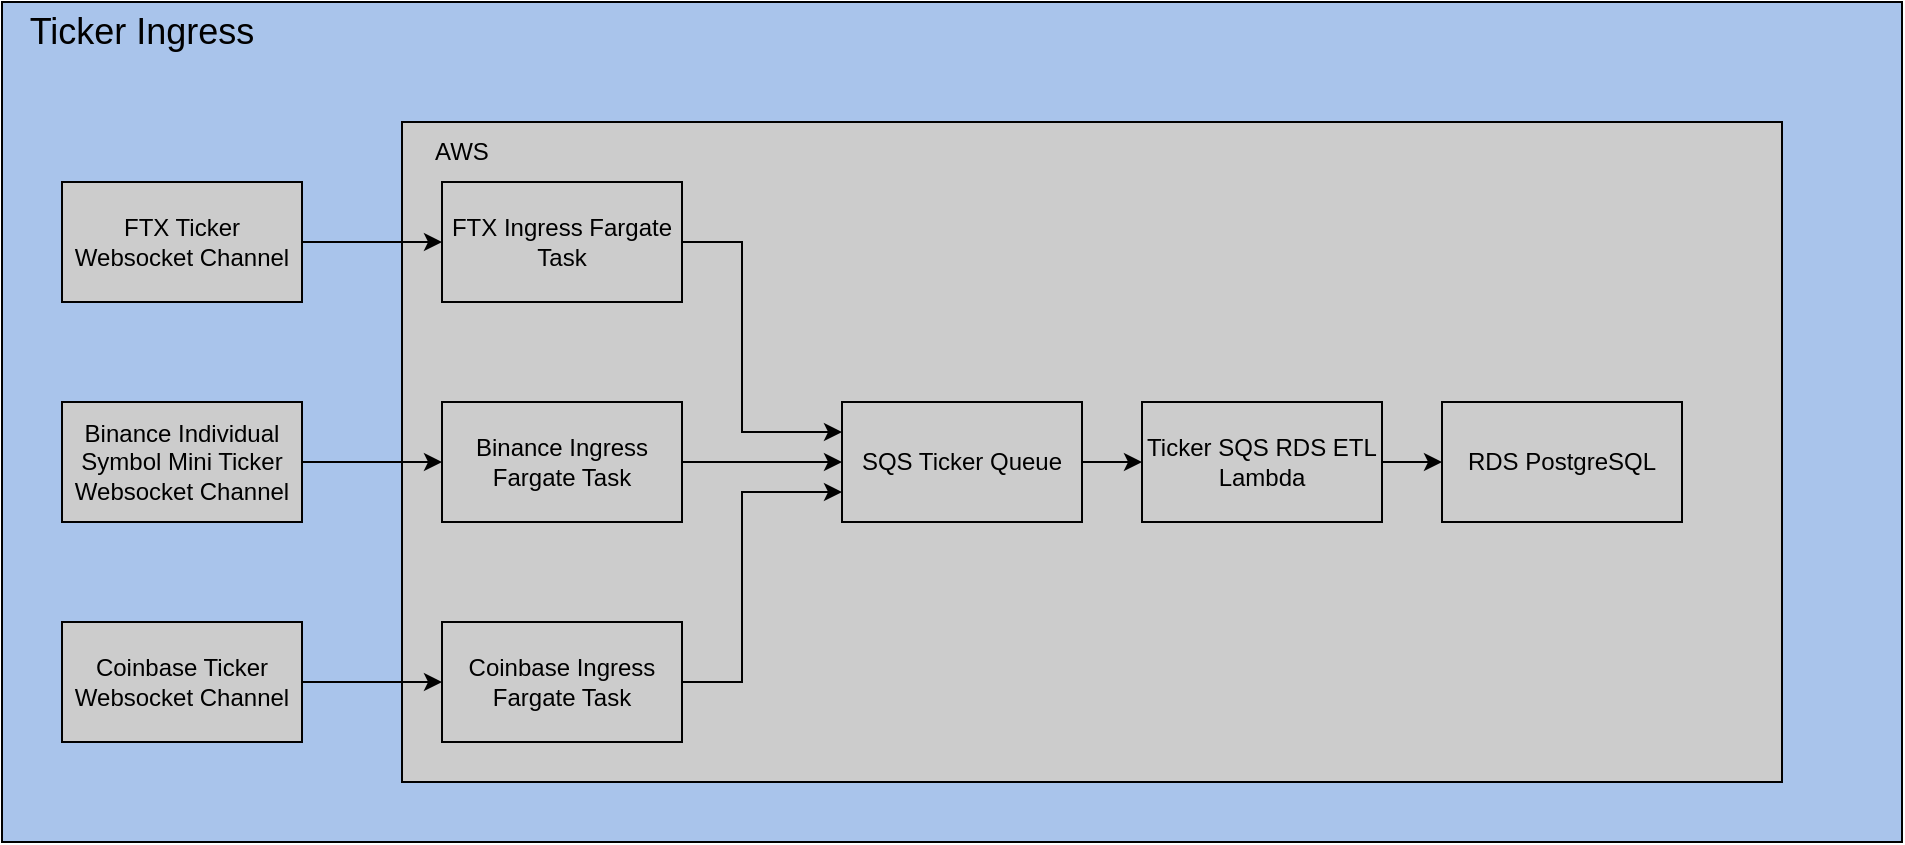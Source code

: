 <mxfile version="20.0.4" type="device"><diagram id="66nBR0PKVOxCouvBgvKi" name="Page-1"><mxGraphModel dx="1193" dy="619" grid="1" gridSize="10" guides="1" tooltips="1" connect="1" arrows="1" fold="1" page="1" pageScale="1" pageWidth="850" pageHeight="1100" math="0" shadow="0"><root><mxCell id="0"/><mxCell id="1" parent="0"/><mxCell id="pCcaS8Ane3Gu3Pld8AzE-1" value="" style="rounded=0;whiteSpace=wrap;html=1;strokeColor=#000000;fillColor=#A9C4EB;" vertex="1" parent="1"><mxGeometry x="70" y="70" width="950" height="420" as="geometry"/></mxCell><mxCell id="pCcaS8Ane3Gu3Pld8AzE-2" value="FTX Ticker Websocket Channel" style="rounded=0;whiteSpace=wrap;html=1;strokeColor=#000000;fillColor=#CCCCCC;" vertex="1" parent="1"><mxGeometry x="100" y="160" width="120" height="60" as="geometry"/></mxCell><mxCell id="pCcaS8Ane3Gu3Pld8AzE-3" value="Binance Individual Symbol Mini Ticker Websocket Channel" style="rounded=0;whiteSpace=wrap;html=1;strokeColor=#000000;fillColor=#CCCCCC;" vertex="1" parent="1"><mxGeometry x="100" y="270" width="120" height="60" as="geometry"/></mxCell><mxCell id="pCcaS8Ane3Gu3Pld8AzE-4" value="Coinbase Ticker Websocket Channel" style="rounded=0;whiteSpace=wrap;html=1;strokeColor=#000000;fillColor=#CCCCCC;" vertex="1" parent="1"><mxGeometry x="100" y="380" width="120" height="60" as="geometry"/></mxCell><mxCell id="pCcaS8Ane3Gu3Pld8AzE-5" value="" style="rounded=0;whiteSpace=wrap;html=1;strokeColor=#000000;fillColor=#CCCCCC;" vertex="1" parent="1"><mxGeometry x="270" y="130" width="690" height="330" as="geometry"/></mxCell><mxCell id="pCcaS8Ane3Gu3Pld8AzE-6" value="AWS" style="text;html=1;strokeColor=none;fillColor=none;align=center;verticalAlign=middle;whiteSpace=wrap;rounded=0;" vertex="1" parent="1"><mxGeometry x="270" y="130" width="60" height="30" as="geometry"/></mxCell><mxCell id="pCcaS8Ane3Gu3Pld8AzE-7" value="FTX Ingress Fargate Task" style="rounded=0;whiteSpace=wrap;html=1;strokeColor=#000000;fillColor=#CCCCCC;" vertex="1" parent="1"><mxGeometry x="290" y="160" width="120" height="60" as="geometry"/></mxCell><mxCell id="pCcaS8Ane3Gu3Pld8AzE-8" value="Binance Ingress Fargate Task" style="rounded=0;whiteSpace=wrap;html=1;strokeColor=#000000;fillColor=#CCCCCC;" vertex="1" parent="1"><mxGeometry x="290" y="270" width="120" height="60" as="geometry"/></mxCell><mxCell id="pCcaS8Ane3Gu3Pld8AzE-9" value="Coinbase Ingress Fargate Task" style="rounded=0;whiteSpace=wrap;html=1;strokeColor=#000000;fillColor=#CCCCCC;" vertex="1" parent="1"><mxGeometry x="290" y="380" width="120" height="60" as="geometry"/></mxCell><mxCell id="pCcaS8Ane3Gu3Pld8AzE-10" value="" style="endArrow=classic;html=1;rounded=0;exitX=1;exitY=0.5;exitDx=0;exitDy=0;entryX=0;entryY=0.5;entryDx=0;entryDy=0;" edge="1" parent="1" source="pCcaS8Ane3Gu3Pld8AzE-2" target="pCcaS8Ane3Gu3Pld8AzE-7"><mxGeometry width="50" height="50" relative="1" as="geometry"><mxPoint x="220" y="280" as="sourcePoint"/><mxPoint x="270" y="230" as="targetPoint"/></mxGeometry></mxCell><mxCell id="pCcaS8Ane3Gu3Pld8AzE-11" value="" style="endArrow=classic;html=1;rounded=0;exitX=1;exitY=0.5;exitDx=0;exitDy=0;entryX=0;entryY=0.5;entryDx=0;entryDy=0;" edge="1" parent="1" source="pCcaS8Ane3Gu3Pld8AzE-3" target="pCcaS8Ane3Gu3Pld8AzE-8"><mxGeometry width="50" height="50" relative="1" as="geometry"><mxPoint x="240" y="580" as="sourcePoint"/><mxPoint x="290" y="530" as="targetPoint"/></mxGeometry></mxCell><mxCell id="pCcaS8Ane3Gu3Pld8AzE-12" value="" style="endArrow=classic;html=1;rounded=0;exitX=1;exitY=0.5;exitDx=0;exitDy=0;entryX=0;entryY=0.5;entryDx=0;entryDy=0;" edge="1" parent="1" source="pCcaS8Ane3Gu3Pld8AzE-4" target="pCcaS8Ane3Gu3Pld8AzE-9"><mxGeometry width="50" height="50" relative="1" as="geometry"><mxPoint x="270" y="540" as="sourcePoint"/><mxPoint x="320" y="490" as="targetPoint"/></mxGeometry></mxCell><mxCell id="pCcaS8Ane3Gu3Pld8AzE-13" value="SQS Ticker Queue" style="rounded=0;whiteSpace=wrap;html=1;strokeColor=#000000;fillColor=#CCCCCC;" vertex="1" parent="1"><mxGeometry x="490" y="270" width="120" height="60" as="geometry"/></mxCell><mxCell id="pCcaS8Ane3Gu3Pld8AzE-14" value="" style="endArrow=classic;html=1;rounded=0;exitX=1;exitY=0.5;exitDx=0;exitDy=0;entryX=0;entryY=0.25;entryDx=0;entryDy=0;" edge="1" parent="1" source="pCcaS8Ane3Gu3Pld8AzE-7" target="pCcaS8Ane3Gu3Pld8AzE-13"><mxGeometry width="50" height="50" relative="1" as="geometry"><mxPoint x="440" y="240" as="sourcePoint"/><mxPoint x="490" y="190" as="targetPoint"/><Array as="points"><mxPoint x="440" y="190"/><mxPoint x="440" y="285"/></Array></mxGeometry></mxCell><mxCell id="pCcaS8Ane3Gu3Pld8AzE-15" value="" style="endArrow=classic;html=1;rounded=0;exitX=1;exitY=0.5;exitDx=0;exitDy=0;entryX=0;entryY=0.5;entryDx=0;entryDy=0;" edge="1" parent="1" source="pCcaS8Ane3Gu3Pld8AzE-8" target="pCcaS8Ane3Gu3Pld8AzE-13"><mxGeometry width="50" height="50" relative="1" as="geometry"><mxPoint x="470" y="410" as="sourcePoint"/><mxPoint x="520" y="360" as="targetPoint"/></mxGeometry></mxCell><mxCell id="pCcaS8Ane3Gu3Pld8AzE-16" value="" style="endArrow=classic;html=1;rounded=0;exitX=1;exitY=0.5;exitDx=0;exitDy=0;entryX=0;entryY=0.75;entryDx=0;entryDy=0;" edge="1" parent="1" source="pCcaS8Ane3Gu3Pld8AzE-9" target="pCcaS8Ane3Gu3Pld8AzE-13"><mxGeometry width="50" height="50" relative="1" as="geometry"><mxPoint x="460" y="420" as="sourcePoint"/><mxPoint x="510" y="370" as="targetPoint"/><Array as="points"><mxPoint x="440" y="410"/><mxPoint x="440" y="315"/></Array></mxGeometry></mxCell><mxCell id="pCcaS8Ane3Gu3Pld8AzE-17" value="Ticker SQS RDS ETL Lambda" style="rounded=0;whiteSpace=wrap;html=1;strokeColor=#000000;fillColor=#CCCCCC;" vertex="1" parent="1"><mxGeometry x="640" y="270" width="120" height="60" as="geometry"/></mxCell><mxCell id="pCcaS8Ane3Gu3Pld8AzE-18" value="RDS PostgreSQL" style="rounded=0;whiteSpace=wrap;html=1;strokeColor=#000000;fillColor=#CCCCCC;" vertex="1" parent="1"><mxGeometry x="790" y="270" width="120" height="60" as="geometry"/></mxCell><mxCell id="pCcaS8Ane3Gu3Pld8AzE-19" value="" style="endArrow=classic;html=1;rounded=0;exitX=1;exitY=0.5;exitDx=0;exitDy=0;entryX=0;entryY=0.5;entryDx=0;entryDy=0;" edge="1" parent="1" source="pCcaS8Ane3Gu3Pld8AzE-13" target="pCcaS8Ane3Gu3Pld8AzE-17"><mxGeometry width="50" height="50" relative="1" as="geometry"><mxPoint x="640" y="390" as="sourcePoint"/><mxPoint x="690" y="340" as="targetPoint"/></mxGeometry></mxCell><mxCell id="pCcaS8Ane3Gu3Pld8AzE-20" value="" style="endArrow=classic;html=1;rounded=0;exitX=1;exitY=0.5;exitDx=0;exitDy=0;entryX=0;entryY=0.5;entryDx=0;entryDy=0;" edge="1" parent="1" source="pCcaS8Ane3Gu3Pld8AzE-17" target="pCcaS8Ane3Gu3Pld8AzE-18"><mxGeometry width="50" height="50" relative="1" as="geometry"><mxPoint x="750" y="420" as="sourcePoint"/><mxPoint x="800" y="370" as="targetPoint"/></mxGeometry></mxCell><mxCell id="pCcaS8Ane3Gu3Pld8AzE-21" value="&lt;font style=&quot;font-size: 18px;&quot;&gt;Ticker Ingress&lt;/font&gt;" style="text;html=1;strokeColor=none;fillColor=none;align=center;verticalAlign=middle;whiteSpace=wrap;rounded=0;" vertex="1" parent="1"><mxGeometry x="70" y="70" width="140" height="30" as="geometry"/></mxCell></root></mxGraphModel></diagram></mxfile>